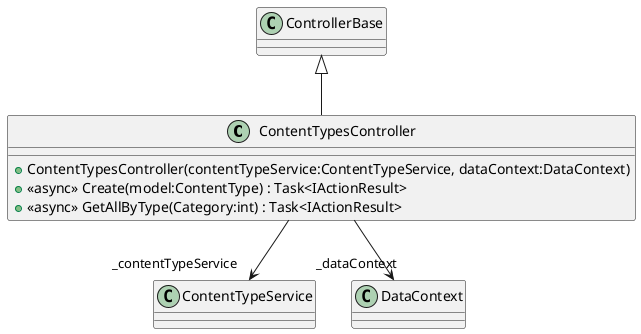 @startuml
class ContentTypesController {
    + ContentTypesController(contentTypeService:ContentTypeService, dataContext:DataContext)
    + <<async>> Create(model:ContentType) : Task<IActionResult>
    + <<async>> GetAllByType(Category:int) : Task<IActionResult>
}
ControllerBase <|-- ContentTypesController
ContentTypesController --> "_contentTypeService" ContentTypeService
ContentTypesController --> "_dataContext" DataContext
@enduml

